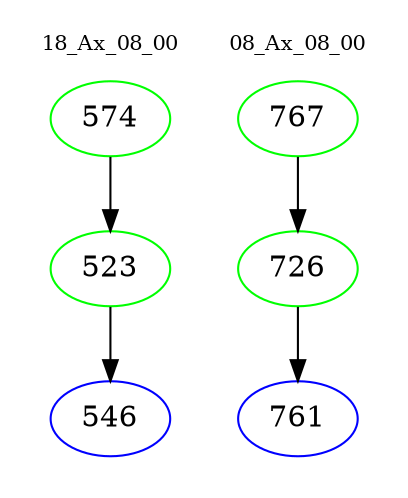 digraph{
subgraph cluster_0 {
color = white
label = "18_Ax_08_00";
fontsize=10;
T0_574 [label="574", color="green"]
T0_574 -> T0_523 [color="black"]
T0_523 [label="523", color="green"]
T0_523 -> T0_546 [color="black"]
T0_546 [label="546", color="blue"]
}
subgraph cluster_1 {
color = white
label = "08_Ax_08_00";
fontsize=10;
T1_767 [label="767", color="green"]
T1_767 -> T1_726 [color="black"]
T1_726 [label="726", color="green"]
T1_726 -> T1_761 [color="black"]
T1_761 [label="761", color="blue"]
}
}
